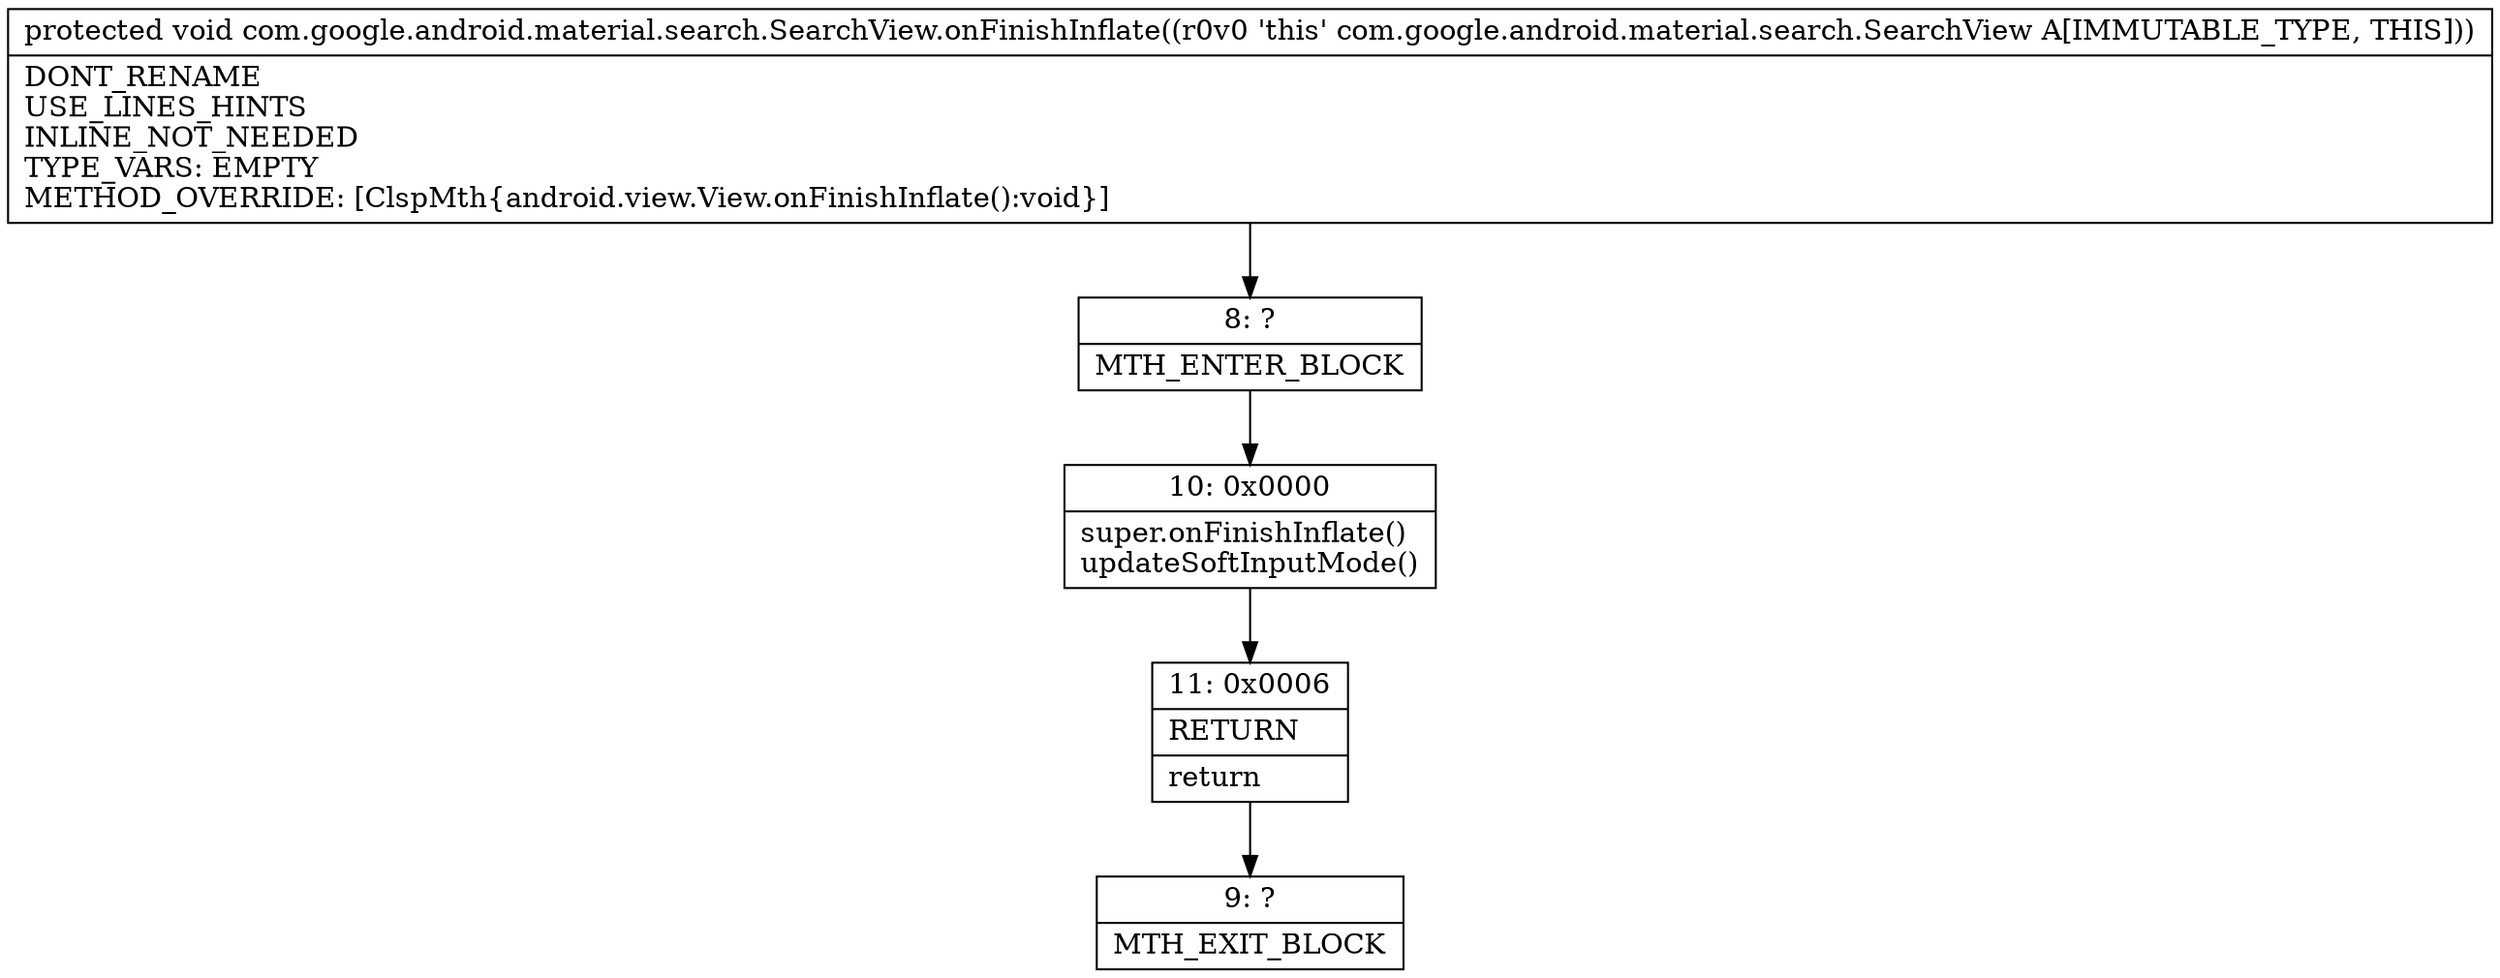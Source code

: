 digraph "CFG forcom.google.android.material.search.SearchView.onFinishInflate()V" {
Node_8 [shape=record,label="{8\:\ ?|MTH_ENTER_BLOCK\l}"];
Node_10 [shape=record,label="{10\:\ 0x0000|super.onFinishInflate()\lupdateSoftInputMode()\l}"];
Node_11 [shape=record,label="{11\:\ 0x0006|RETURN\l|return\l}"];
Node_9 [shape=record,label="{9\:\ ?|MTH_EXIT_BLOCK\l}"];
MethodNode[shape=record,label="{protected void com.google.android.material.search.SearchView.onFinishInflate((r0v0 'this' com.google.android.material.search.SearchView A[IMMUTABLE_TYPE, THIS]))  | DONT_RENAME\lUSE_LINES_HINTS\lINLINE_NOT_NEEDED\lTYPE_VARS: EMPTY\lMETHOD_OVERRIDE: [ClspMth\{android.view.View.onFinishInflate():void\}]\l}"];
MethodNode -> Node_8;Node_8 -> Node_10;
Node_10 -> Node_11;
Node_11 -> Node_9;
}

